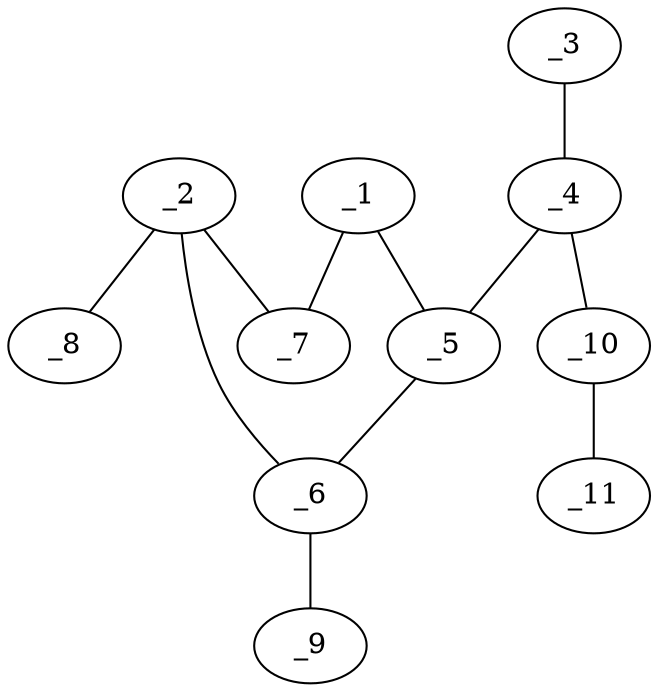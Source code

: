 graph molid684033 {
	_1	 [charge=0,
		chem=4,
		symbol="N  ",
		x="4.5691",
		y="-0.6639"];
	_5	 [charge=0,
		chem=1,
		symbol="C  ",
		x="3.7601",
		y="-0.0761"];
	_1 -- _5	 [valence=1];
	_7	 [charge=0,
		chem=4,
		symbol="N  ",
		x="4.2601",
		y="-1.6149"];
	_1 -- _7	 [valence=2];
	_2	 [charge=0,
		chem=4,
		symbol="N  ",
		x="3.2601",
		y="-1.6149"];
	_6	 [charge=0,
		chem=1,
		symbol="C  ",
		x="2.9511",
		y="-0.6639"];
	_2 -- _6	 [valence=1];
	_2 -- _7	 [valence=1];
	_8	 [charge=0,
		chem=4,
		symbol="N  ",
		x="2.6723",
		y="-2.4239"];
	_2 -- _8	 [valence=1];
	_3	 [charge=0,
		chem=2,
		symbol="O  ",
		x="2.8941",
		y="1.4239"];
	_4	 [charge=0,
		chem=1,
		symbol="C  ",
		x="3.7601",
		y="0.9239"];
	_3 -- _4	 [valence=2];
	_4 -- _5	 [valence=1];
	_10	 [charge=0,
		chem=4,
		symbol="N  ",
		x="4.6261",
		y="1.4239"];
	_4 -- _10	 [valence=1];
	_5 -- _6	 [valence=2];
	_9	 [charge=0,
		chem=5,
		symbol="S  ",
		x=2,
		y="-0.3548"];
	_6 -- _9	 [valence=1];
	_11	 [charge=0,
		chem=4,
		symbol="N  ",
		x="4.6261",
		y="2.4239"];
	_10 -- _11	 [valence=1];
}
